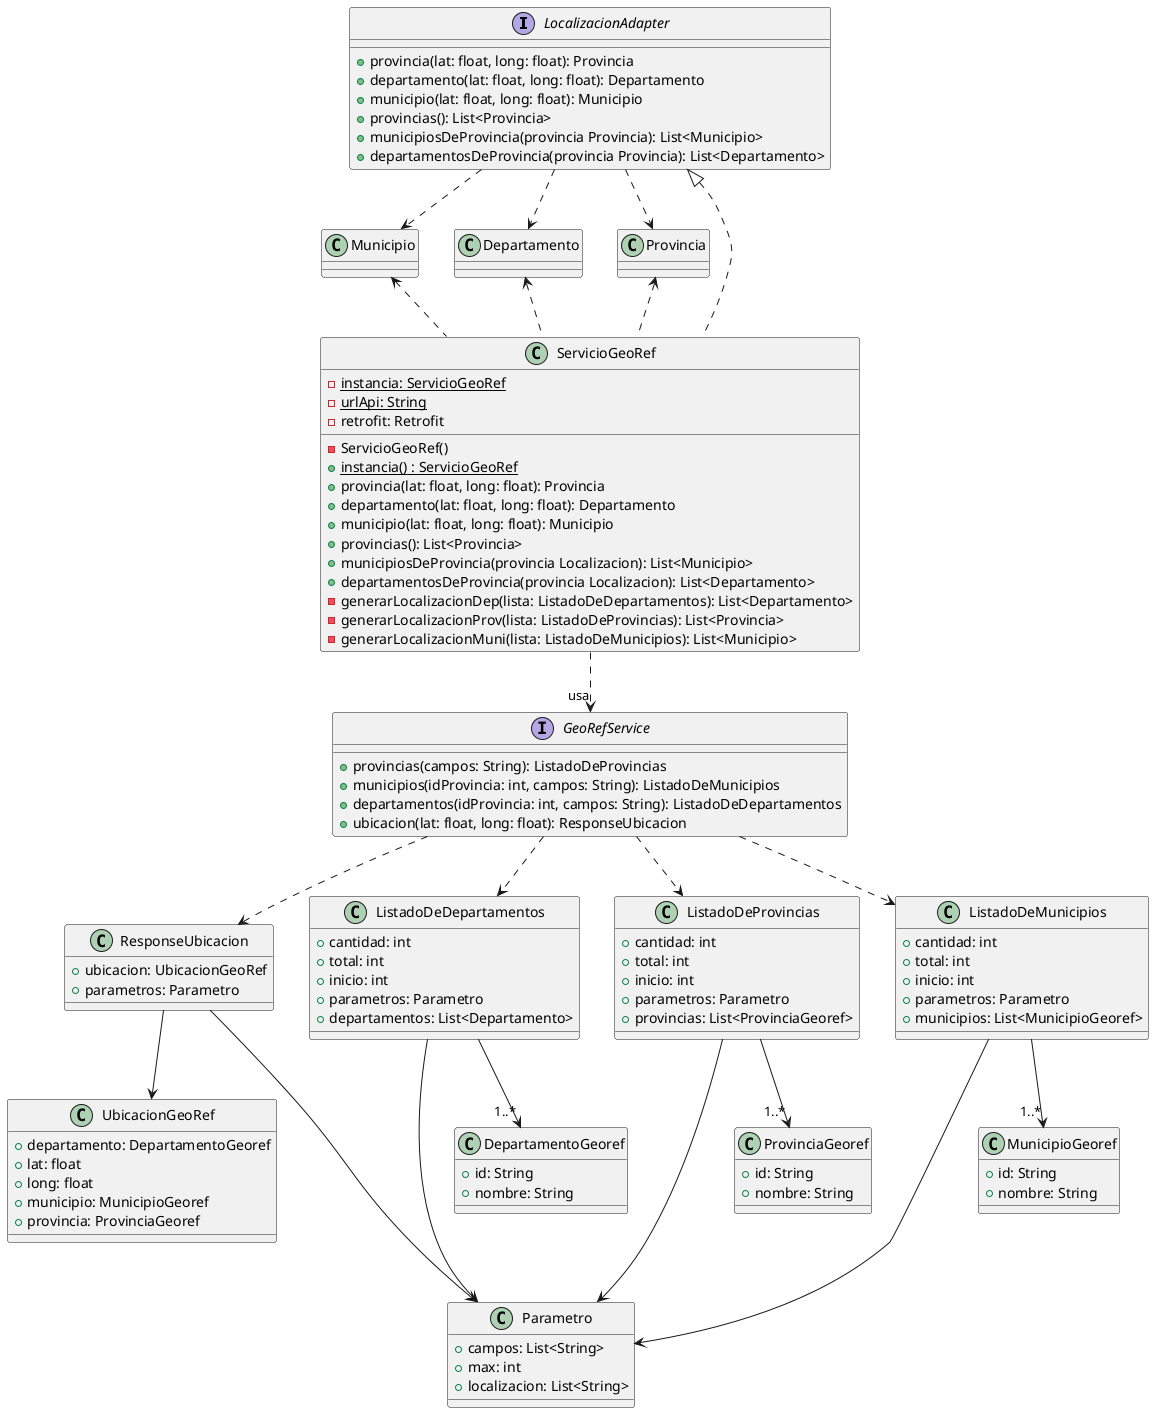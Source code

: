 @startuml

interface LocalizacionAdapter{
    + provincia(lat: float, long: float): Provincia
    + departamento(lat: float, long: float): Departamento
    + municipio(lat: float, long: float): Municipio
    + provincias(): List<Provincia>
    + municipiosDeProvincia(provincia Provincia): List<Municipio>
    + departamentosDeProvincia(provincia Provincia): List<Departamento>
}
LocalizacionAdapter ..> Provincia
LocalizacionAdapter ..> Departamento
LocalizacionAdapter ..> Municipio

interface GeoRefService{
    + provincias(campos: String): ListadoDeProvincias
    + municipios(idProvincia: int, campos: String): ListadoDeMunicipios
    + departamentos(idProvincia: int, campos: String): ListadoDeDepartamentos
    + ubicacion(lat: float, long: float): ResponseUbicacion
}

ServicioGeoRef .up.|> LocalizacionAdapter

ServicioGeoRef .up.> Provincia
ServicioGeoRef .up.> Departamento
ServicioGeoRef .up.> Municipio

class ServicioGeoRef{
    {static} -instancia: ServicioGeoRef
    {static} -urlApi: String
    - retrofit: Retrofit

    -ServicioGeoRef()
    {static}+instancia() : ServicioGeoRef
    + provincia(lat: float, long: float): Provincia
    + departamento(lat: float, long: float): Departamento
    + municipio(lat: float, long: float): Municipio
    + provincias(): List<Provincia>
    + municipiosDeProvincia(provincia Localizacion): List<Municipio>
    + departamentosDeProvincia(provincia Localizacion): List<Departamento>
    -generarLocalizacionDep(lista: ListadoDeDepartamentos): List<Departamento>
    -generarLocalizacionProv(lista: ListadoDeProvincias): List<Provincia>
    -generarLocalizacionMuni(lista: ListadoDeMunicipios): List<Municipio>
}

class ResponseUbicacion{
    + ubicacion: UbicacionGeoRef
    + parametros: Parametro
}

GeoRefService ..> ResponseUbicacion
ResponseUbicacion --> UbicacionGeoRef
ResponseUbicacion --> Parametro

class UbicacionGeoRef{
    + departamento: DepartamentoGeoref
    + lat: float
    + long: float
    + municipio: MunicipioGeoref
    + provincia: ProvinciaGeoref
}

ServicioGeoRef .down.>"usa" GeoRefService

class Parametro{
    + campos: List<String>
    + max: int
    + localizacion: List<String>
}

class ListadoDeDepartamentos{
    + cantidad: int
    + total: int
    + inicio: int
    + parametros: Parametro
    + departamentos: List<Departamento>
}
ListadoDeDepartamentos --> "1..*" DepartamentoGeoref
ListadoDeDepartamentos --> Parametro
ListadoDeProvincias --> Parametro
ListadoDeMunicipios ---> Parametro
class ListadoDeProvincias{
    + cantidad: int
    + total: int
    + inicio: int
    + parametros: Parametro
    + provincias: List<ProvinciaGeoref>
}
ListadoDeProvincias --> "1..*" ProvinciaGeoref
class ListadoDeMunicipios{
    + cantidad: int
    + total: int
    + inicio: int
    + parametros: Parametro
    + municipios: List<MunicipioGeoref>
}
ListadoDeMunicipios --> "1..*" MunicipioGeoref

class DepartamentoGeoref{
    +id: String
    +nombre: String
}
class ProvinciaGeoref{
    +id: String
    +nombre: String
}
class MunicipioGeoref{
    +id: String
    +nombre: String
}

GeoRefService ..> ListadoDeDepartamentos
GeoRefService ..> ListadoDeProvincias
GeoRefService ..> ListadoDeMunicipios

@enduml
